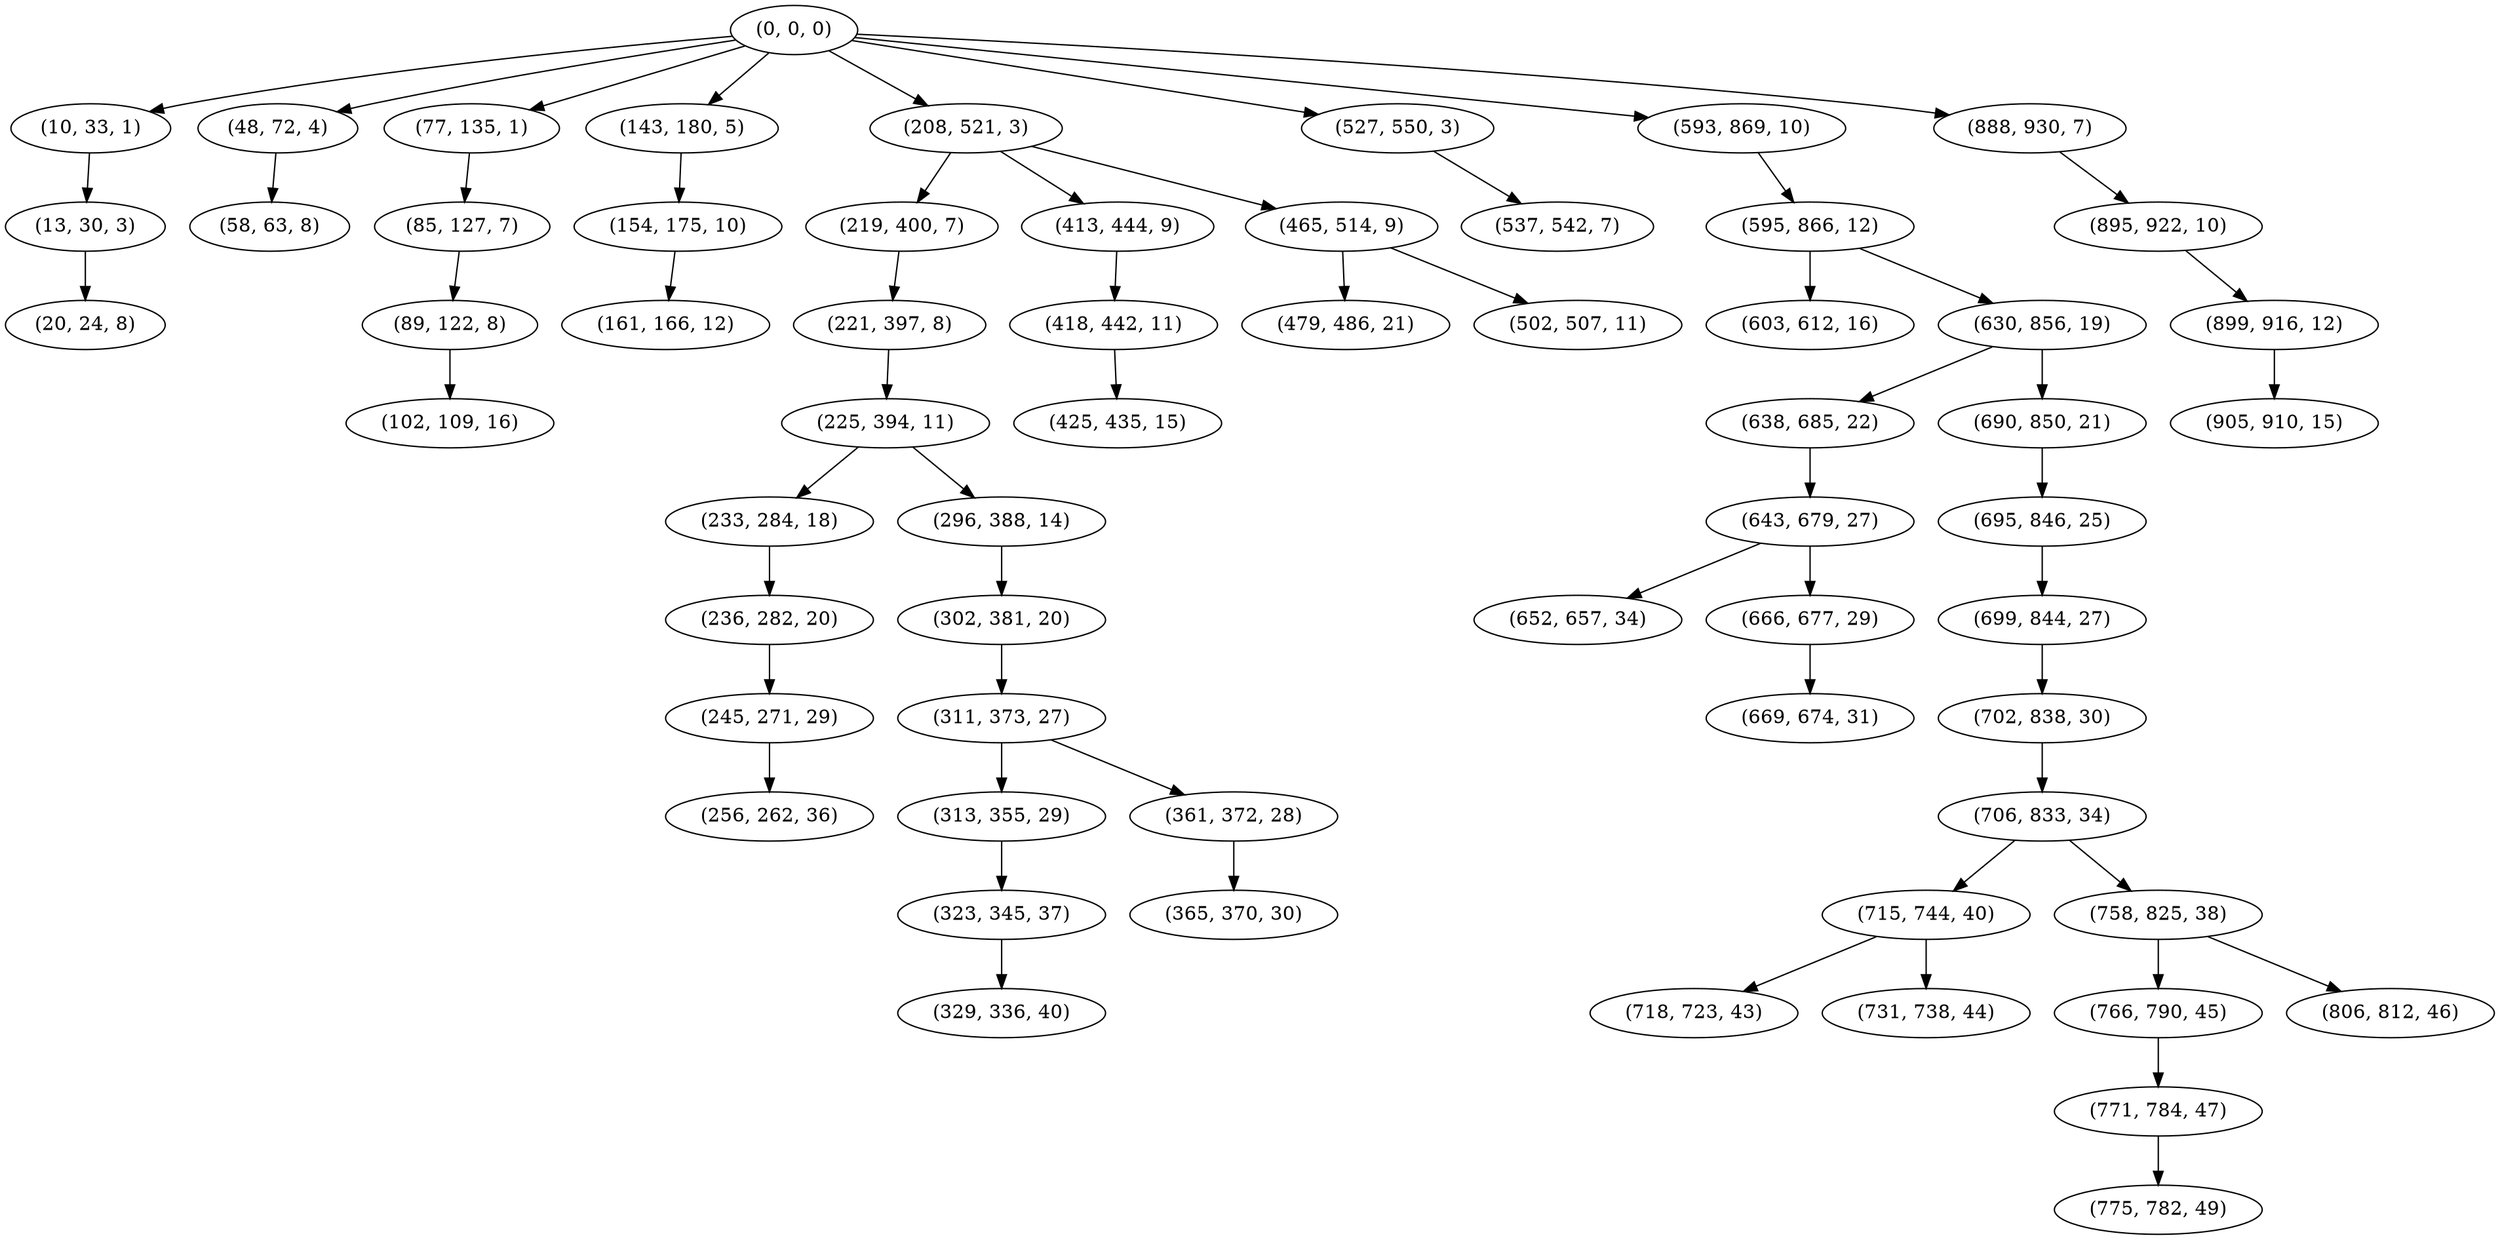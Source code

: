 digraph tree {
    "(0, 0, 0)";
    "(10, 33, 1)";
    "(13, 30, 3)";
    "(20, 24, 8)";
    "(48, 72, 4)";
    "(58, 63, 8)";
    "(77, 135, 1)";
    "(85, 127, 7)";
    "(89, 122, 8)";
    "(102, 109, 16)";
    "(143, 180, 5)";
    "(154, 175, 10)";
    "(161, 166, 12)";
    "(208, 521, 3)";
    "(219, 400, 7)";
    "(221, 397, 8)";
    "(225, 394, 11)";
    "(233, 284, 18)";
    "(236, 282, 20)";
    "(245, 271, 29)";
    "(256, 262, 36)";
    "(296, 388, 14)";
    "(302, 381, 20)";
    "(311, 373, 27)";
    "(313, 355, 29)";
    "(323, 345, 37)";
    "(329, 336, 40)";
    "(361, 372, 28)";
    "(365, 370, 30)";
    "(413, 444, 9)";
    "(418, 442, 11)";
    "(425, 435, 15)";
    "(465, 514, 9)";
    "(479, 486, 21)";
    "(502, 507, 11)";
    "(527, 550, 3)";
    "(537, 542, 7)";
    "(593, 869, 10)";
    "(595, 866, 12)";
    "(603, 612, 16)";
    "(630, 856, 19)";
    "(638, 685, 22)";
    "(643, 679, 27)";
    "(652, 657, 34)";
    "(666, 677, 29)";
    "(669, 674, 31)";
    "(690, 850, 21)";
    "(695, 846, 25)";
    "(699, 844, 27)";
    "(702, 838, 30)";
    "(706, 833, 34)";
    "(715, 744, 40)";
    "(718, 723, 43)";
    "(731, 738, 44)";
    "(758, 825, 38)";
    "(766, 790, 45)";
    "(771, 784, 47)";
    "(775, 782, 49)";
    "(806, 812, 46)";
    "(888, 930, 7)";
    "(895, 922, 10)";
    "(899, 916, 12)";
    "(905, 910, 15)";
    "(0, 0, 0)" -> "(10, 33, 1)";
    "(0, 0, 0)" -> "(48, 72, 4)";
    "(0, 0, 0)" -> "(77, 135, 1)";
    "(0, 0, 0)" -> "(143, 180, 5)";
    "(0, 0, 0)" -> "(208, 521, 3)";
    "(0, 0, 0)" -> "(527, 550, 3)";
    "(0, 0, 0)" -> "(593, 869, 10)";
    "(0, 0, 0)" -> "(888, 930, 7)";
    "(10, 33, 1)" -> "(13, 30, 3)";
    "(13, 30, 3)" -> "(20, 24, 8)";
    "(48, 72, 4)" -> "(58, 63, 8)";
    "(77, 135, 1)" -> "(85, 127, 7)";
    "(85, 127, 7)" -> "(89, 122, 8)";
    "(89, 122, 8)" -> "(102, 109, 16)";
    "(143, 180, 5)" -> "(154, 175, 10)";
    "(154, 175, 10)" -> "(161, 166, 12)";
    "(208, 521, 3)" -> "(219, 400, 7)";
    "(208, 521, 3)" -> "(413, 444, 9)";
    "(208, 521, 3)" -> "(465, 514, 9)";
    "(219, 400, 7)" -> "(221, 397, 8)";
    "(221, 397, 8)" -> "(225, 394, 11)";
    "(225, 394, 11)" -> "(233, 284, 18)";
    "(225, 394, 11)" -> "(296, 388, 14)";
    "(233, 284, 18)" -> "(236, 282, 20)";
    "(236, 282, 20)" -> "(245, 271, 29)";
    "(245, 271, 29)" -> "(256, 262, 36)";
    "(296, 388, 14)" -> "(302, 381, 20)";
    "(302, 381, 20)" -> "(311, 373, 27)";
    "(311, 373, 27)" -> "(313, 355, 29)";
    "(311, 373, 27)" -> "(361, 372, 28)";
    "(313, 355, 29)" -> "(323, 345, 37)";
    "(323, 345, 37)" -> "(329, 336, 40)";
    "(361, 372, 28)" -> "(365, 370, 30)";
    "(413, 444, 9)" -> "(418, 442, 11)";
    "(418, 442, 11)" -> "(425, 435, 15)";
    "(465, 514, 9)" -> "(479, 486, 21)";
    "(465, 514, 9)" -> "(502, 507, 11)";
    "(527, 550, 3)" -> "(537, 542, 7)";
    "(593, 869, 10)" -> "(595, 866, 12)";
    "(595, 866, 12)" -> "(603, 612, 16)";
    "(595, 866, 12)" -> "(630, 856, 19)";
    "(630, 856, 19)" -> "(638, 685, 22)";
    "(630, 856, 19)" -> "(690, 850, 21)";
    "(638, 685, 22)" -> "(643, 679, 27)";
    "(643, 679, 27)" -> "(652, 657, 34)";
    "(643, 679, 27)" -> "(666, 677, 29)";
    "(666, 677, 29)" -> "(669, 674, 31)";
    "(690, 850, 21)" -> "(695, 846, 25)";
    "(695, 846, 25)" -> "(699, 844, 27)";
    "(699, 844, 27)" -> "(702, 838, 30)";
    "(702, 838, 30)" -> "(706, 833, 34)";
    "(706, 833, 34)" -> "(715, 744, 40)";
    "(706, 833, 34)" -> "(758, 825, 38)";
    "(715, 744, 40)" -> "(718, 723, 43)";
    "(715, 744, 40)" -> "(731, 738, 44)";
    "(758, 825, 38)" -> "(766, 790, 45)";
    "(758, 825, 38)" -> "(806, 812, 46)";
    "(766, 790, 45)" -> "(771, 784, 47)";
    "(771, 784, 47)" -> "(775, 782, 49)";
    "(888, 930, 7)" -> "(895, 922, 10)";
    "(895, 922, 10)" -> "(899, 916, 12)";
    "(899, 916, 12)" -> "(905, 910, 15)";
}

